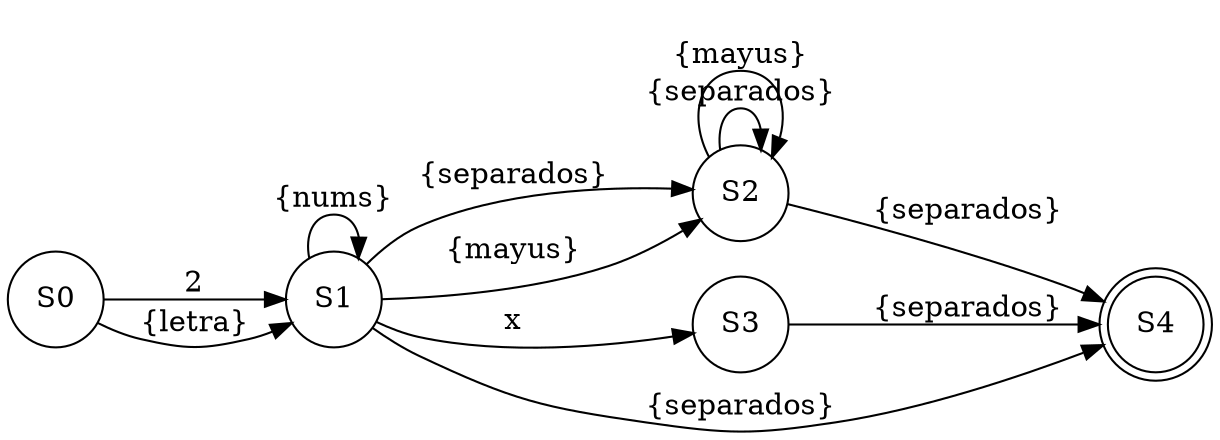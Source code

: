 digraph automata {
rankdir=LR;
S0 [label="S0", shape="circle" ];
S1 [label="S1", shape="circle" ];
S2 [label="S2", shape="circle" ];
S3 [label="S3", shape="circle" ];
S4 [label="S4", shape="doublecircle" ];
S0 -> S1 [label="2"];
S0 -> S1 [label="{letra}"];
S1 -> S2 [label="{separados}"];
S1 -> S2 [label="{mayus}"];
S1 -> S3 [label="x"];
S1 -> S1 [label="{nums}"];
S1 -> S4 [label="{separados}"];
S2 -> S2 [label="{separados}"];
S2 -> S2 [label="{mayus}"];
S2 -> S4 [label="{separados}"];
S3 -> S4 [label="{separados}"];
}
